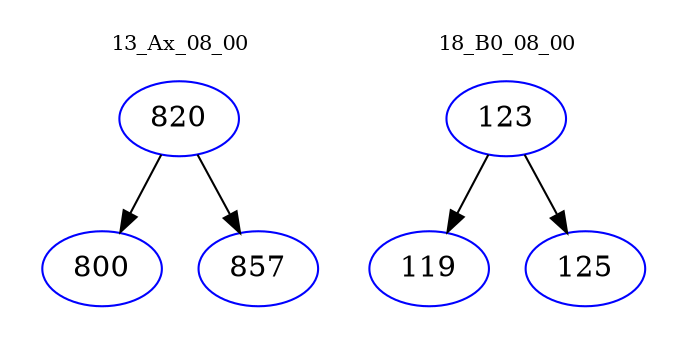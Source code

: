 digraph{
subgraph cluster_0 {
color = white
label = "13_Ax_08_00";
fontsize=10;
T0_820 [label="820", color="blue"]
T0_820 -> T0_800 [color="black"]
T0_800 [label="800", color="blue"]
T0_820 -> T0_857 [color="black"]
T0_857 [label="857", color="blue"]
}
subgraph cluster_1 {
color = white
label = "18_B0_08_00";
fontsize=10;
T1_123 [label="123", color="blue"]
T1_123 -> T1_119 [color="black"]
T1_119 [label="119", color="blue"]
T1_123 -> T1_125 [color="black"]
T1_125 [label="125", color="blue"]
}
}
